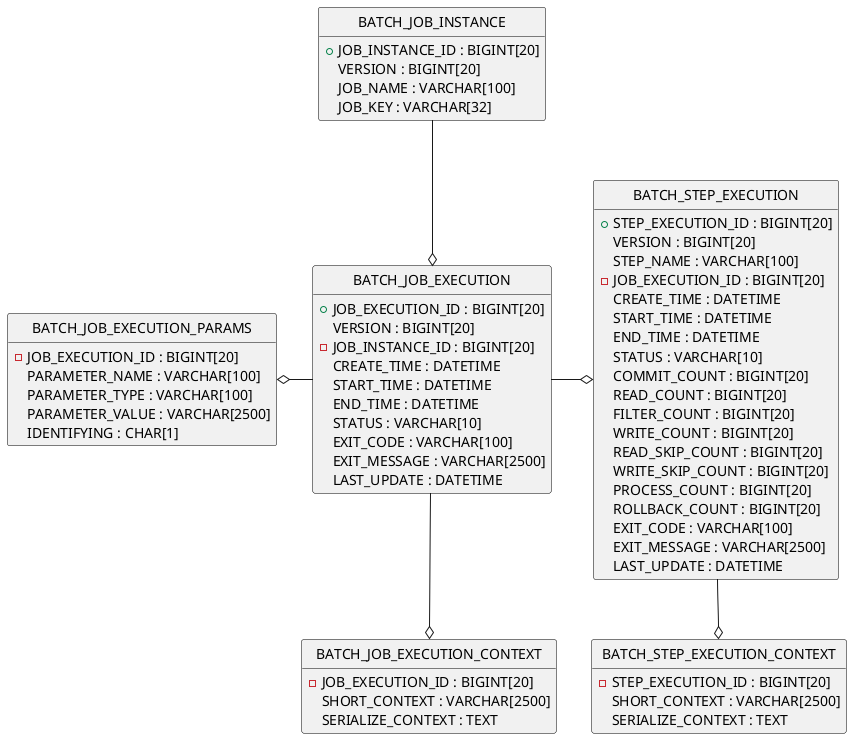 @startuml

hide class circle
hide empty methods

class BATCH_JOB_INSTANCE {
  + JOB_INSTANCE_ID : BIGINT[20]
  VERSION : BIGINT[20]
  JOB_NAME : VARCHAR[100]
  JOB_KEY : VARCHAR[32]
}

class BATCH_JOB_EXECUTION {
  + JOB_EXECUTION_ID : BIGINT[20]
  VERSION : BIGINT[20]
  - JOB_INSTANCE_ID : BIGINT[20]
  CREATE_TIME : DATETIME
  START_TIME : DATETIME
  END_TIME : DATETIME
  STATUS : VARCHAR[10]
  EXIT_CODE : VARCHAR[100]
  EXIT_MESSAGE : VARCHAR[2500]
  LAST_UPDATE : DATETIME
}

class BATCH_JOB_EXECUTION_PARAMS {
  - JOB_EXECUTION_ID : BIGINT[20]
  PARAMETER_NAME : VARCHAR[100]
  PARAMETER_TYPE : VARCHAR[100]
  PARAMETER_VALUE : VARCHAR[2500]
  IDENTIFYING : CHAR[1]
}
class BATCH_JOB_EXECUTION_CONTEXT {
  - JOB_EXECUTION_ID : BIGINT[20]
  SHORT_CONTEXT : VARCHAR[2500]
  SERIALIZE_CONTEXT : TEXT
}

class BATCH_STEP_EXECUTION {
  + STEP_EXECUTION_ID : BIGINT[20]
  VERSION : BIGINT[20]
  STEP_NAME : VARCHAR[100]
  - JOB_EXECUTION_ID : BIGINT[20]
  CREATE_TIME : DATETIME
  START_TIME : DATETIME
  END_TIME : DATETIME
  STATUS : VARCHAR[10]
  COMMIT_COUNT : BIGINT[20]
  READ_COUNT : BIGINT[20]
  FILTER_COUNT : BIGINT[20]
  WRITE_COUNT : BIGINT[20]
  READ_SKIP_COUNT : BIGINT[20]
  WRITE_SKIP_COUNT : BIGINT[20]
  PROCESS_COUNT : BIGINT[20]
  ROLLBACK_COUNT : BIGINT[20]
  EXIT_CODE : VARCHAR[100]
  EXIT_MESSAGE : VARCHAR[2500]
  LAST_UPDATE : DATETIME
}

class BATCH_STEP_EXECUTION_CONTEXT {
  - STEP_EXECUTION_ID : BIGINT[20]
  SHORT_CONTEXT : VARCHAR[2500]
  SERIALIZE_CONTEXT : TEXT
}


BATCH_JOB_INSTANCE --o BATCH_JOB_EXECUTION
BATCH_JOB_EXECUTION -left-o BATCH_JOB_EXECUTION_PARAMS
BATCH_JOB_EXECUTION --o BATCH_JOB_EXECUTION_CONTEXT
BATCH_JOB_EXECUTION -right-o BATCH_STEP_EXECUTION
BATCH_STEP_EXECUTION --o BATCH_STEP_EXECUTION_CONTEXT

'Set styles such as format and color of each figure
skinparam Note {
  BackgroundColor #b1f8fa
  BorderColor black
}

skinparam Class {
  BorderColor black
  ArrowColor black
}

skinparam Sequence {
  BorderColor black
  ActorBorderColor black
  ArrowColor black
  LifeLineBorderColor black
  BoxLineColor black
  ParticipantBorderColor black
}

skinparam componentStyle uml2

skinparam Component {
  BorderColor black
  ArrowColor black
}

skinparam Interface {
  BorderColor black
  ArrowColor black
}

@enduml
